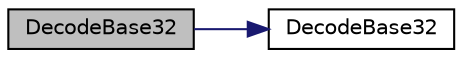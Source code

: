 digraph "DecodeBase32"
{
  edge [fontname="Helvetica",fontsize="10",labelfontname="Helvetica",labelfontsize="10"];
  node [fontname="Helvetica",fontsize="10",shape=record];
  rankdir="LR";
  Node30 [label="DecodeBase32",height=0.2,width=0.4,color="black", fillcolor="grey75", style="filled", fontcolor="black"];
  Node30 -> Node31 [color="midnightblue",fontsize="10",style="solid",fontname="Helvetica"];
  Node31 [label="DecodeBase32",height=0.2,width=0.4,color="black", fillcolor="white", style="filled",URL="$util_8cpp.html#a8266fd137bc7f76f4a75024baab5c18f"];
}
